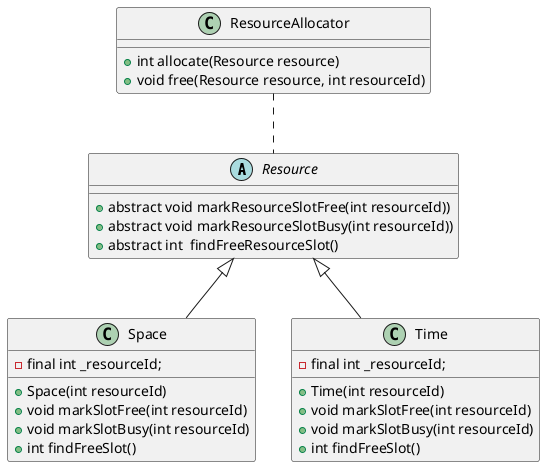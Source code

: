 @startuml


abstract class Resource 
{
    + abstract void markResourceSlotFree(int resourceId))
    + abstract void markResourceSlotBusy(int resourceId))
    + abstract int  findFreeResourceSlot()
}

class Space extends Resource 
{
    - final int _resourceId;

    + Space(int resourceId)
    + void markSlotFree(int resourceId)
    + void markSlotBusy(int resourceId)
    + int findFreeSlot()
}


class Time extends Resource 
{
    - final int _resourceId;

    + Time(int resourceId)
    + void markSlotFree(int resourceId)
    + void markSlotBusy(int resourceId)
    + int findFreeSlot()
}

class ResourceAllocator
{
    + int allocate(Resource resource)
    + void free(Resource resource, int resourceId)
}

ResourceAllocator -. Resource

@enduml
